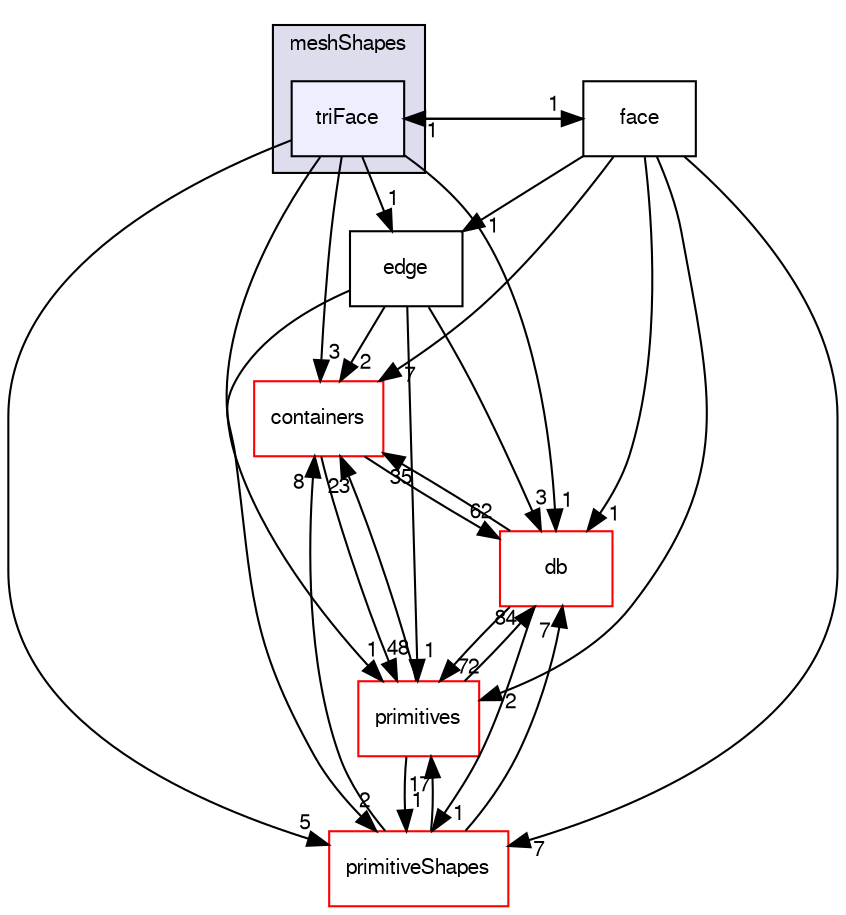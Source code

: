 digraph "src/OpenFOAM/meshes/meshShapes/triFace" {
  bgcolor=transparent;
  compound=true
  node [ fontsize="10", fontname="FreeSans"];
  edge [ labelfontsize="10", labelfontname="FreeSans"];
  subgraph clusterdir_b8e2732bc99f8fb2a379dad81aa6030e {
    graph [ bgcolor="#ddddee", pencolor="black", label="meshShapes" fontname="FreeSans", fontsize="10", URL="dir_b8e2732bc99f8fb2a379dad81aa6030e.html"]
  dir_33afe76c80c3d98c51e67e1a5ff12d8d [shape=box, label="triFace", style="filled", fillcolor="#eeeeff", pencolor="black", URL="dir_33afe76c80c3d98c51e67e1a5ff12d8d.html"];
  }
  dir_19d0872053bde092be81d7fe3f56cbf7 [shape=box label="containers" color="red" URL="dir_19d0872053bde092be81d7fe3f56cbf7.html"];
  dir_05ec013dcc31a6c6df38dcfca56fa4b9 [shape=box label="edge" URL="dir_05ec013dcc31a6c6df38dcfca56fa4b9.html"];
  dir_63c634f7a7cfd679ac26c67fb30fc32f [shape=box label="db" color="red" URL="dir_63c634f7a7cfd679ac26c67fb30fc32f.html"];
  dir_a36ac568b20b0ed2190ed53a491bc296 [shape=box label="primitiveShapes" color="red" URL="dir_a36ac568b20b0ed2190ed53a491bc296.html"];
  dir_3e50f45338116b169052b428016851aa [shape=box label="primitives" color="red" URL="dir_3e50f45338116b169052b428016851aa.html"];
  dir_900080d28a8d6389dbac680930b6f778 [shape=box label="face" URL="dir_900080d28a8d6389dbac680930b6f778.html"];
  dir_19d0872053bde092be81d7fe3f56cbf7->dir_63c634f7a7cfd679ac26c67fb30fc32f [headlabel="62", labeldistance=1.5 headhref="dir_001711_001761.html"];
  dir_19d0872053bde092be81d7fe3f56cbf7->dir_3e50f45338116b169052b428016851aa [headlabel="48", labeldistance=1.5 headhref="dir_001711_002129.html"];
  dir_05ec013dcc31a6c6df38dcfca56fa4b9->dir_19d0872053bde092be81d7fe3f56cbf7 [headlabel="2", labeldistance=1.5 headhref="dir_002048_001711.html"];
  dir_05ec013dcc31a6c6df38dcfca56fa4b9->dir_63c634f7a7cfd679ac26c67fb30fc32f [headlabel="3", labeldistance=1.5 headhref="dir_002048_001761.html"];
  dir_05ec013dcc31a6c6df38dcfca56fa4b9->dir_a36ac568b20b0ed2190ed53a491bc296 [headlabel="2", labeldistance=1.5 headhref="dir_002048_002118.html"];
  dir_05ec013dcc31a6c6df38dcfca56fa4b9->dir_3e50f45338116b169052b428016851aa [headlabel="1", labeldistance=1.5 headhref="dir_002048_002129.html"];
  dir_63c634f7a7cfd679ac26c67fb30fc32f->dir_19d0872053bde092be81d7fe3f56cbf7 [headlabel="35", labeldistance=1.5 headhref="dir_001761_001711.html"];
  dir_63c634f7a7cfd679ac26c67fb30fc32f->dir_a36ac568b20b0ed2190ed53a491bc296 [headlabel="1", labeldistance=1.5 headhref="dir_001761_002118.html"];
  dir_63c634f7a7cfd679ac26c67fb30fc32f->dir_3e50f45338116b169052b428016851aa [headlabel="72", labeldistance=1.5 headhref="dir_001761_002129.html"];
  dir_a36ac568b20b0ed2190ed53a491bc296->dir_19d0872053bde092be81d7fe3f56cbf7 [headlabel="8", labeldistance=1.5 headhref="dir_002118_001711.html"];
  dir_a36ac568b20b0ed2190ed53a491bc296->dir_63c634f7a7cfd679ac26c67fb30fc32f [headlabel="7", labeldistance=1.5 headhref="dir_002118_001761.html"];
  dir_a36ac568b20b0ed2190ed53a491bc296->dir_3e50f45338116b169052b428016851aa [headlabel="17", labeldistance=1.5 headhref="dir_002118_002129.html"];
  dir_3e50f45338116b169052b428016851aa->dir_19d0872053bde092be81d7fe3f56cbf7 [headlabel="23", labeldistance=1.5 headhref="dir_002129_001711.html"];
  dir_3e50f45338116b169052b428016851aa->dir_63c634f7a7cfd679ac26c67fb30fc32f [headlabel="84", labeldistance=1.5 headhref="dir_002129_001761.html"];
  dir_3e50f45338116b169052b428016851aa->dir_a36ac568b20b0ed2190ed53a491bc296 [headlabel="1", labeldistance=1.5 headhref="dir_002129_002118.html"];
  dir_33afe76c80c3d98c51e67e1a5ff12d8d->dir_19d0872053bde092be81d7fe3f56cbf7 [headlabel="3", labeldistance=1.5 headhref="dir_002051_001711.html"];
  dir_33afe76c80c3d98c51e67e1a5ff12d8d->dir_05ec013dcc31a6c6df38dcfca56fa4b9 [headlabel="1", labeldistance=1.5 headhref="dir_002051_002048.html"];
  dir_33afe76c80c3d98c51e67e1a5ff12d8d->dir_63c634f7a7cfd679ac26c67fb30fc32f [headlabel="1", labeldistance=1.5 headhref="dir_002051_001761.html"];
  dir_33afe76c80c3d98c51e67e1a5ff12d8d->dir_a36ac568b20b0ed2190ed53a491bc296 [headlabel="5", labeldistance=1.5 headhref="dir_002051_002118.html"];
  dir_33afe76c80c3d98c51e67e1a5ff12d8d->dir_3e50f45338116b169052b428016851aa [headlabel="1", labeldistance=1.5 headhref="dir_002051_002129.html"];
  dir_33afe76c80c3d98c51e67e1a5ff12d8d->dir_900080d28a8d6389dbac680930b6f778 [headlabel="1", labeldistance=1.5 headhref="dir_002051_002049.html"];
  dir_900080d28a8d6389dbac680930b6f778->dir_19d0872053bde092be81d7fe3f56cbf7 [headlabel="7", labeldistance=1.5 headhref="dir_002049_001711.html"];
  dir_900080d28a8d6389dbac680930b6f778->dir_05ec013dcc31a6c6df38dcfca56fa4b9 [headlabel="1", labeldistance=1.5 headhref="dir_002049_002048.html"];
  dir_900080d28a8d6389dbac680930b6f778->dir_63c634f7a7cfd679ac26c67fb30fc32f [headlabel="1", labeldistance=1.5 headhref="dir_002049_001761.html"];
  dir_900080d28a8d6389dbac680930b6f778->dir_a36ac568b20b0ed2190ed53a491bc296 [headlabel="7", labeldistance=1.5 headhref="dir_002049_002118.html"];
  dir_900080d28a8d6389dbac680930b6f778->dir_3e50f45338116b169052b428016851aa [headlabel="2", labeldistance=1.5 headhref="dir_002049_002129.html"];
  dir_900080d28a8d6389dbac680930b6f778->dir_33afe76c80c3d98c51e67e1a5ff12d8d [headlabel="1", labeldistance=1.5 headhref="dir_002049_002051.html"];
}
